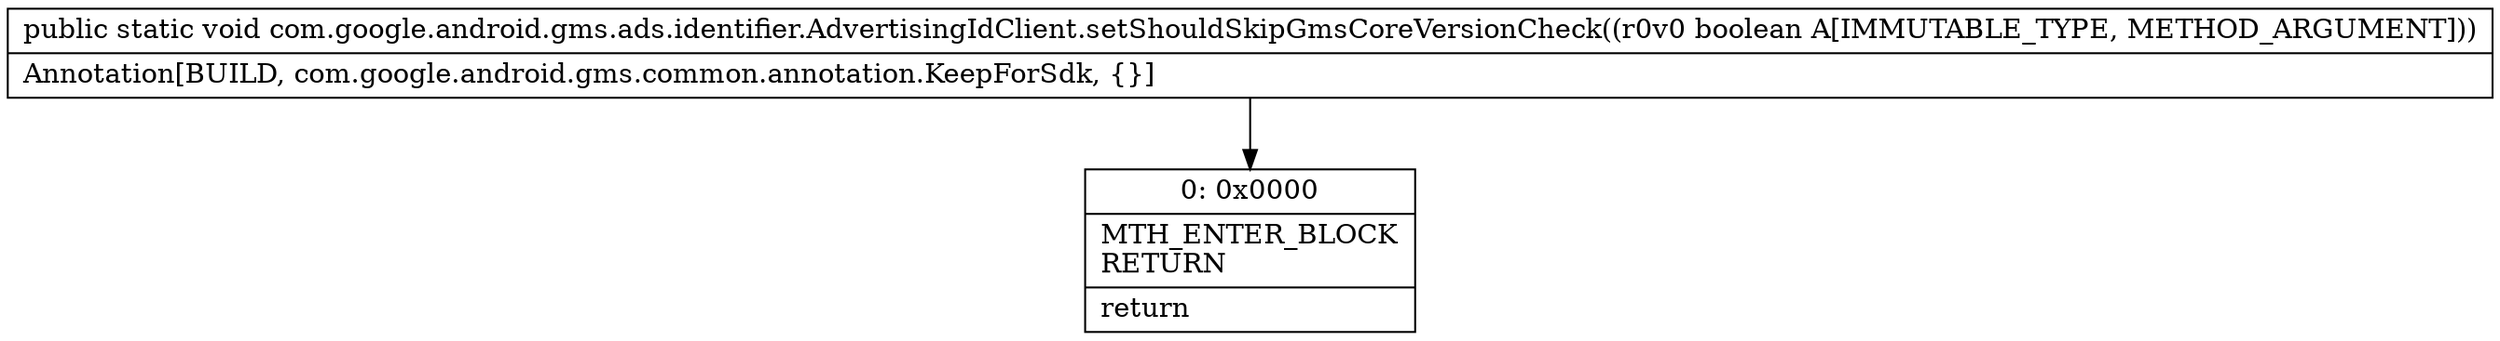 digraph "CFG forcom.google.android.gms.ads.identifier.AdvertisingIdClient.setShouldSkipGmsCoreVersionCheck(Z)V" {
Node_0 [shape=record,label="{0\:\ 0x0000|MTH_ENTER_BLOCK\lRETURN\l|return\l}"];
MethodNode[shape=record,label="{public static void com.google.android.gms.ads.identifier.AdvertisingIdClient.setShouldSkipGmsCoreVersionCheck((r0v0 boolean A[IMMUTABLE_TYPE, METHOD_ARGUMENT]))  | Annotation[BUILD, com.google.android.gms.common.annotation.KeepForSdk, \{\}]\l}"];
MethodNode -> Node_0;
}

